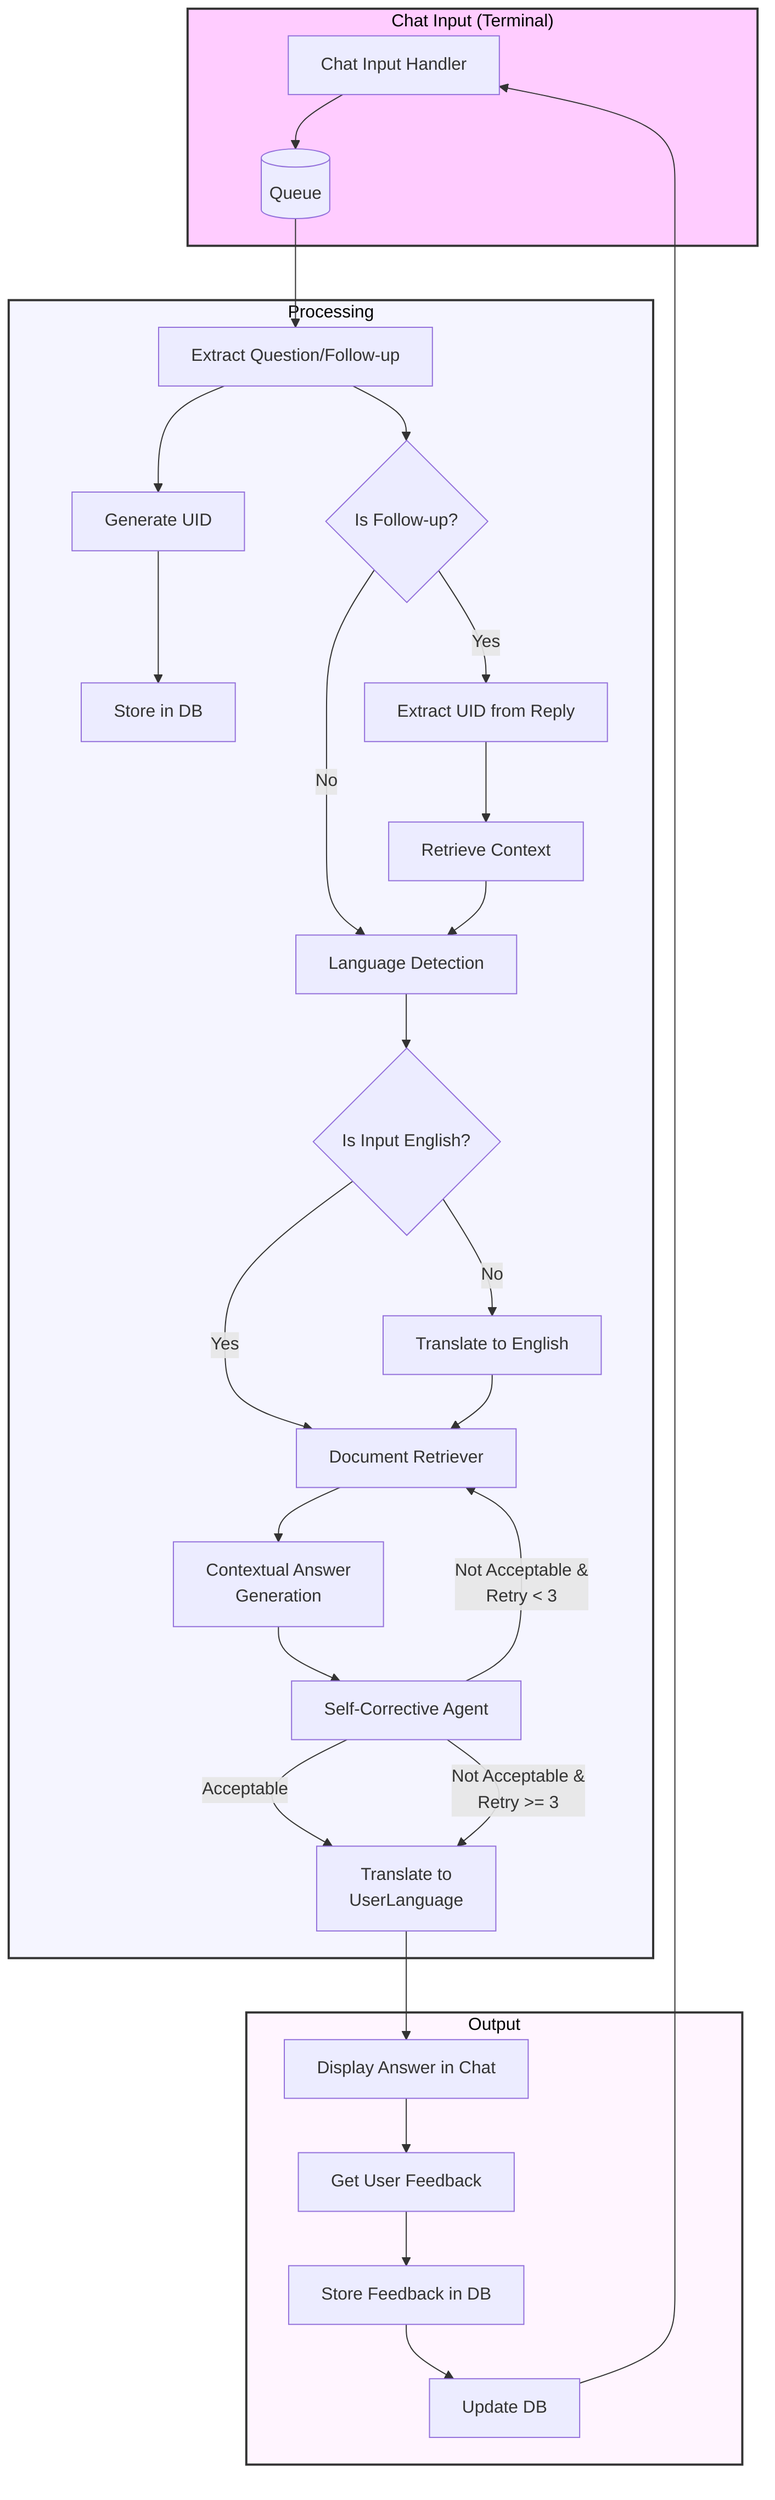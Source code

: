 graph TD
    subgraph Chat["Chat Input (Terminal)"]
        A[Chat Input Handler] --> Q[(Queue)]
        style Chat fill:#f0f,stroke:#333,stroke-width:2px,color:#000,fill-opacity:0.2;
    end

    subgraph Processing["Processing"]
        Q --> B[Extract Question/Follow-up]
        B --> C[Generate UID]
        C --> D[Store in DB]
        B --> E{Is Follow-up?}
        E -- Yes --> F[Extract UID from Reply]
        F --> G[Retrieve Context]
        E -- No --> H[Language Detection]
        G --> H
        H --> I{Is Input English?}
        I -- Yes --> J[Document Retriever]
        I -- No --> K["Translate to English"]
        K --> J
        J --> L[Contextual Answer<br>Generation]
        L --> M[Self-Corrective Agent]
        M -- Acceptable --> N["Translate to<br>UserLanguage"]
        M -- "Not Acceptable &<br>Retry < 3" --> J
        M -- "Not Acceptable &<br>Retry >= 3" --> N
        style Processing fill:#ccf,stroke:#333,stroke-width:2px,color:#000,fill-opacity:0.2;
    end

    subgraph Output["Output"]
        N --> O[Display Answer in Chat]
        O --> P[Get User Feedback]
        P --> Q1[Store Feedback in DB]
        Q1 --> S[Update DB]
        style Output fill:#fcf,stroke:#333,stroke-width:2px,color:#000,fill-opacity:0.2;
    end

    S --> A

    classDef default text-align:center;